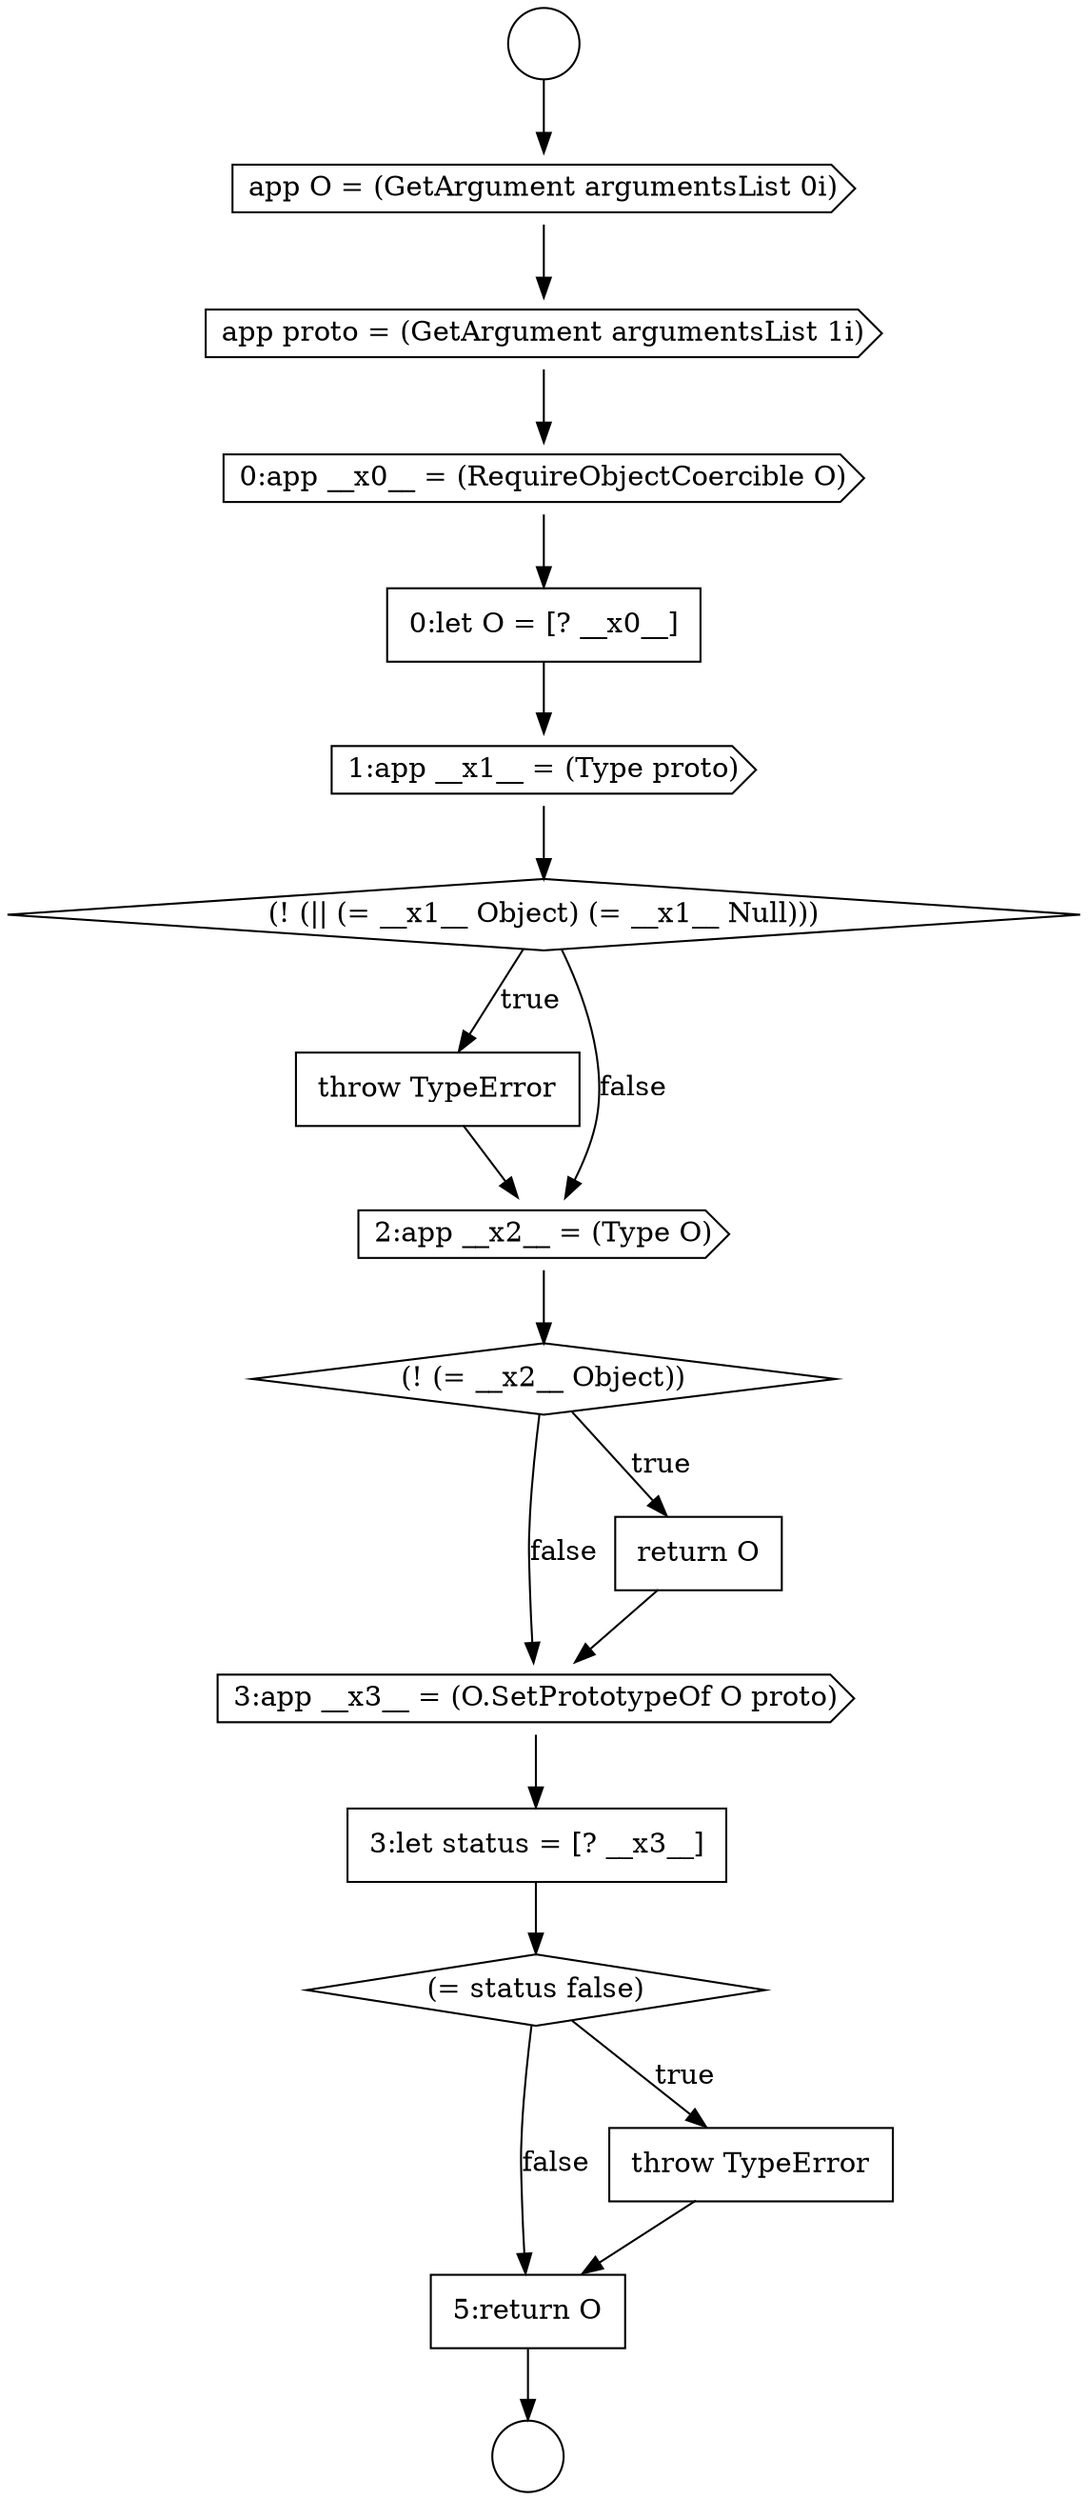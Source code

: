 digraph {
  node10822 [shape=diamond, label=<<font color="black">(! (|| (= __x1__ Object) (= __x1__ Null)))</font>> color="black" fillcolor="white" style=filled]
  node10827 [shape=cds, label=<<font color="black">3:app __x3__ = (O.SetPrototypeOf O proto)</font>> color="black" fillcolor="white" style=filled]
  node10831 [shape=none, margin=0, label=<<font color="black">
    <table border="0" cellborder="1" cellspacing="0" cellpadding="10">
      <tr><td align="left">5:return O</td></tr>
    </table>
  </font>> color="black" fillcolor="white" style=filled]
  node10826 [shape=none, margin=0, label=<<font color="black">
    <table border="0" cellborder="1" cellspacing="0" cellpadding="10">
      <tr><td align="left">return O</td></tr>
    </table>
  </font>> color="black" fillcolor="white" style=filled]
  node10825 [shape=diamond, label=<<font color="black">(! (= __x2__ Object))</font>> color="black" fillcolor="white" style=filled]
  node10820 [shape=none, margin=0, label=<<font color="black">
    <table border="0" cellborder="1" cellspacing="0" cellpadding="10">
      <tr><td align="left">0:let O = [? __x0__]</td></tr>
    </table>
  </font>> color="black" fillcolor="white" style=filled]
  node10821 [shape=cds, label=<<font color="black">1:app __x1__ = (Type proto)</font>> color="black" fillcolor="white" style=filled]
  node10828 [shape=none, margin=0, label=<<font color="black">
    <table border="0" cellborder="1" cellspacing="0" cellpadding="10">
      <tr><td align="left">3:let status = [? __x3__]</td></tr>
    </table>
  </font>> color="black" fillcolor="white" style=filled]
  node10817 [shape=cds, label=<<font color="black">app O = (GetArgument argumentsList 0i)</font>> color="black" fillcolor="white" style=filled]
  node10818 [shape=cds, label=<<font color="black">app proto = (GetArgument argumentsList 1i)</font>> color="black" fillcolor="white" style=filled]
  node10816 [shape=circle label=" " color="black" fillcolor="white" style=filled]
  node10830 [shape=none, margin=0, label=<<font color="black">
    <table border="0" cellborder="1" cellspacing="0" cellpadding="10">
      <tr><td align="left">throw TypeError</td></tr>
    </table>
  </font>> color="black" fillcolor="white" style=filled]
  node10823 [shape=none, margin=0, label=<<font color="black">
    <table border="0" cellborder="1" cellspacing="0" cellpadding="10">
      <tr><td align="left">throw TypeError</td></tr>
    </table>
  </font>> color="black" fillcolor="white" style=filled]
  node10815 [shape=circle label=" " color="black" fillcolor="white" style=filled]
  node10819 [shape=cds, label=<<font color="black">0:app __x0__ = (RequireObjectCoercible O)</font>> color="black" fillcolor="white" style=filled]
  node10824 [shape=cds, label=<<font color="black">2:app __x2__ = (Type O)</font>> color="black" fillcolor="white" style=filled]
  node10829 [shape=diamond, label=<<font color="black">(= status false)</font>> color="black" fillcolor="white" style=filled]
  node10825 -> node10826 [label=<<font color="black">true</font>> color="black"]
  node10825 -> node10827 [label=<<font color="black">false</font>> color="black"]
  node10817 -> node10818 [ color="black"]
  node10821 -> node10822 [ color="black"]
  node10828 -> node10829 [ color="black"]
  node10819 -> node10820 [ color="black"]
  node10815 -> node10817 [ color="black"]
  node10827 -> node10828 [ color="black"]
  node10826 -> node10827 [ color="black"]
  node10820 -> node10821 [ color="black"]
  node10822 -> node10823 [label=<<font color="black">true</font>> color="black"]
  node10822 -> node10824 [label=<<font color="black">false</font>> color="black"]
  node10824 -> node10825 [ color="black"]
  node10830 -> node10831 [ color="black"]
  node10829 -> node10830 [label=<<font color="black">true</font>> color="black"]
  node10829 -> node10831 [label=<<font color="black">false</font>> color="black"]
  node10831 -> node10816 [ color="black"]
  node10823 -> node10824 [ color="black"]
  node10818 -> node10819 [ color="black"]
}
